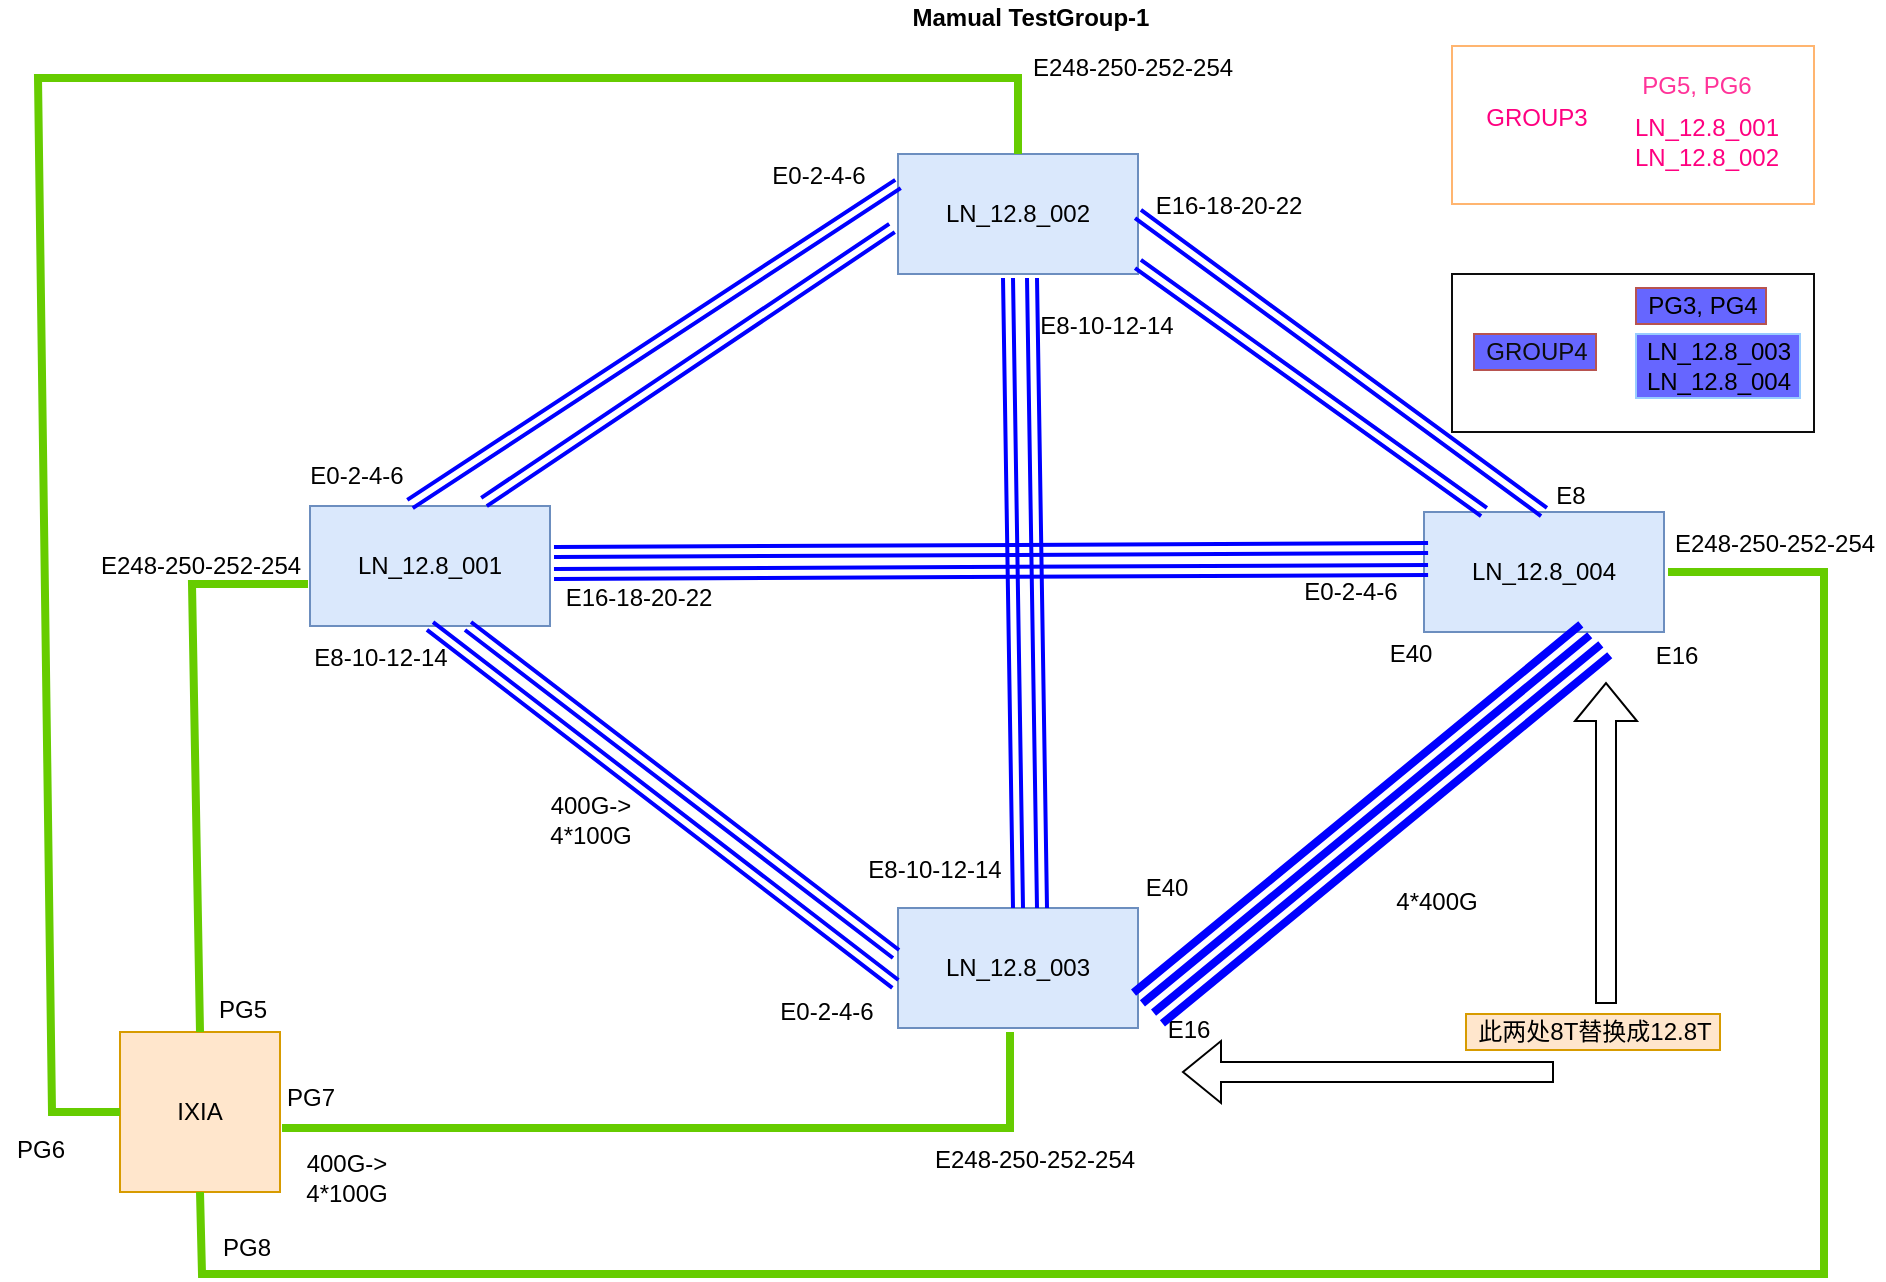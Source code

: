 <mxfile version="17.4.3" type="github">
  <diagram id="YNY4TcCav9DQzzPN636h" name="第 1 页">
    <mxGraphModel dx="4543" dy="1114" grid="1" gridSize="10" guides="1" tooltips="1" connect="1" arrows="1" fold="1" page="1" pageScale="1" pageWidth="827" pageHeight="1169" math="0" shadow="0">
      <root>
        <mxCell id="0" />
        <mxCell id="1" parent="0" />
        <mxCell id="V9S5l_bc1M6WXQR4OBQ3-1" value="LN_12.8_001" style="rounded=0;whiteSpace=wrap;html=1;fillColor=#dae8fc;strokeColor=#6c8ebf;" parent="1" vertex="1">
          <mxGeometry x="-2075" y="315" width="120" height="60" as="geometry" />
        </mxCell>
        <mxCell id="V9S5l_bc1M6WXQR4OBQ3-2" value="LN_12.8_002" style="rounded=0;whiteSpace=wrap;html=1;fillColor=#dae8fc;strokeColor=#6c8ebf;" parent="1" vertex="1">
          <mxGeometry x="-1781" y="139" width="120" height="60" as="geometry" />
        </mxCell>
        <mxCell id="V9S5l_bc1M6WXQR4OBQ3-3" value="LN_12.8_003" style="rounded=0;whiteSpace=wrap;html=1;fillColor=#dae8fc;strokeColor=#6c8ebf;" parent="1" vertex="1">
          <mxGeometry x="-1781" y="516" width="120" height="60" as="geometry" />
        </mxCell>
        <mxCell id="V9S5l_bc1M6WXQR4OBQ3-4" value="LN_12.8_004" style="rounded=0;whiteSpace=wrap;html=1;fillColor=#dae8fc;strokeColor=#6c8ebf;" parent="1" vertex="1">
          <mxGeometry x="-1518" y="318" width="120" height="60" as="geometry" />
        </mxCell>
        <mxCell id="V9S5l_bc1M6WXQR4OBQ3-5" value="" style="endArrow=none;html=1;rounded=0;strokeWidth=2;strokeColor=#0000FF;entryX=0;entryY=0.25;entryDx=0;entryDy=0;exitX=0.267;exitY=0.95;exitDx=0;exitDy=0;shape=link;exitPerimeter=0;" parent="1" target="V9S5l_bc1M6WXQR4OBQ3-2" edge="1">
          <mxGeometry width="50" height="50" relative="1" as="geometry">
            <mxPoint x="-2024.99" y="314" as="sourcePoint" />
            <mxPoint x="-1987" y="265" as="targetPoint" />
          </mxGeometry>
        </mxCell>
        <mxCell id="V9S5l_bc1M6WXQR4OBQ3-6" value="" style="endArrow=none;html=1;rounded=0;strokeWidth=2;strokeColor=#0000FF;entryX=0.017;entryY=0.483;entryDx=0;entryDy=0;exitX=0.5;exitY=0;exitDx=0;exitDy=0;entryPerimeter=0;shape=link;" parent="1" target="V9S5l_bc1M6WXQR4OBQ3-4" edge="1">
          <mxGeometry width="50" height="50" relative="1" as="geometry">
            <mxPoint x="-1953" y="349" as="sourcePoint" />
            <mxPoint x="-1782" y="260" as="targetPoint" />
          </mxGeometry>
        </mxCell>
        <mxCell id="V9S5l_bc1M6WXQR4OBQ3-7" value="" style="endArrow=none;html=1;rounded=0;strokeWidth=2;strokeColor=#0000FF;exitX=0.5;exitY=0;exitDx=0;exitDy=0;shape=link;" parent="1" source="V9S5l_bc1M6WXQR4OBQ3-3" edge="1">
          <mxGeometry width="50" height="50" relative="1" as="geometry">
            <mxPoint x="-2005" y="325" as="sourcePoint" />
            <mxPoint x="-1726" y="201" as="targetPoint" />
          </mxGeometry>
        </mxCell>
        <mxCell id="V9S5l_bc1M6WXQR4OBQ3-8" value="" style="endArrow=none;html=1;rounded=0;strokeWidth=2;strokeColor=#0000FF;entryX=1;entryY=0.5;entryDx=0;entryDy=0;exitX=0.5;exitY=0;exitDx=0;exitDy=0;shape=link;" parent="1" source="V9S5l_bc1M6WXQR4OBQ3-4" target="V9S5l_bc1M6WXQR4OBQ3-2" edge="1">
          <mxGeometry width="50" height="50" relative="1" as="geometry">
            <mxPoint x="-1995" y="335" as="sourcePoint" />
            <mxPoint x="-1761" y="189" as="targetPoint" />
          </mxGeometry>
        </mxCell>
        <mxCell id="V9S5l_bc1M6WXQR4OBQ3-9" value="" style="endArrow=none;html=1;rounded=0;strokeWidth=2;strokeColor=#0000FF;entryX=-0.011;entryY=0.633;entryDx=0;entryDy=0;exitX=0.5;exitY=1;exitDx=0;exitDy=0;entryPerimeter=0;shape=link;" parent="1" source="V9S5l_bc1M6WXQR4OBQ3-1" target="V9S5l_bc1M6WXQR4OBQ3-3" edge="1">
          <mxGeometry width="50" height="50" relative="1" as="geometry">
            <mxPoint x="-1943" y="359" as="sourcePoint" />
            <mxPoint x="-1505.96" y="356.98" as="targetPoint" />
          </mxGeometry>
        </mxCell>
        <mxCell id="V9S5l_bc1M6WXQR4OBQ3-10" value="IXIA" style="whiteSpace=wrap;html=1;aspect=fixed;fillColor=#ffe6cc;strokeColor=#d79b00;" parent="1" vertex="1">
          <mxGeometry x="-2170" y="578" width="80" height="80" as="geometry" />
        </mxCell>
        <mxCell id="V9S5l_bc1M6WXQR4OBQ3-11" value="" style="endArrow=none;html=1;rounded=0;strokeColor=#66CC00;strokeWidth=4;" parent="1" edge="1">
          <mxGeometry width="50" height="50" relative="1" as="geometry">
            <mxPoint x="-2089" y="626" as="sourcePoint" />
            <mxPoint x="-1725" y="578" as="targetPoint" />
            <Array as="points">
              <mxPoint x="-1725" y="626" />
            </Array>
          </mxGeometry>
        </mxCell>
        <mxCell id="V9S5l_bc1M6WXQR4OBQ3-12" value="" style="endArrow=none;html=1;rounded=0;strokeColor=#66CC00;strokeWidth=4;exitX=0.5;exitY=1;exitDx=0;exitDy=0;" parent="1" source="V9S5l_bc1M6WXQR4OBQ3-10" edge="1">
          <mxGeometry width="50" height="50" relative="1" as="geometry">
            <mxPoint x="-1756" y="635" as="sourcePoint" />
            <mxPoint x="-1396" y="348" as="targetPoint" />
            <Array as="points">
              <mxPoint x="-2129" y="699" />
              <mxPoint x="-1318" y="699" />
              <mxPoint x="-1318" y="348" />
            </Array>
          </mxGeometry>
        </mxCell>
        <mxCell id="V9S5l_bc1M6WXQR4OBQ3-13" value="" style="endArrow=none;html=1;rounded=0;strokeColor=#66CC00;strokeWidth=4;exitX=0.5;exitY=0;exitDx=0;exitDy=0;" parent="1" source="V9S5l_bc1M6WXQR4OBQ3-10" edge="1">
          <mxGeometry width="50" height="50" relative="1" as="geometry">
            <mxPoint x="-2097" y="560" as="sourcePoint" />
            <mxPoint x="-2076" y="354" as="targetPoint" />
            <Array as="points">
              <mxPoint x="-2134" y="354" />
            </Array>
          </mxGeometry>
        </mxCell>
        <mxCell id="V9S5l_bc1M6WXQR4OBQ3-14" value="" style="endArrow=none;html=1;rounded=0;strokeColor=#66CC00;strokeWidth=4;entryX=0;entryY=0.5;entryDx=0;entryDy=0;exitX=0.5;exitY=0;exitDx=0;exitDy=0;" parent="1" source="V9S5l_bc1M6WXQR4OBQ3-2" target="V9S5l_bc1M6WXQR4OBQ3-10" edge="1">
          <mxGeometry width="50" height="50" relative="1" as="geometry">
            <mxPoint x="-1756" y="635" as="sourcePoint" />
            <mxPoint x="-1706" y="585" as="targetPoint" />
            <Array as="points">
              <mxPoint x="-1721" y="101" />
              <mxPoint x="-2211" y="101" />
              <mxPoint x="-2204" y="618" />
            </Array>
          </mxGeometry>
        </mxCell>
        <mxCell id="V9S5l_bc1M6WXQR4OBQ3-15" value="PG5" style="text;html=1;resizable=0;autosize=1;align=center;verticalAlign=middle;points=[];fillColor=none;strokeColor=none;rounded=0;" parent="1" vertex="1">
          <mxGeometry x="-2129" y="557" width="40" height="20" as="geometry" />
        </mxCell>
        <mxCell id="V9S5l_bc1M6WXQR4OBQ3-16" value="PG7" style="text;html=1;resizable=0;autosize=1;align=center;verticalAlign=middle;points=[];fillColor=none;strokeColor=none;rounded=0;" parent="1" vertex="1">
          <mxGeometry x="-2095" y="601" width="40" height="20" as="geometry" />
        </mxCell>
        <mxCell id="V9S5l_bc1M6WXQR4OBQ3-17" value="PG8" style="text;html=1;resizable=0;autosize=1;align=center;verticalAlign=middle;points=[];fillColor=none;strokeColor=none;rounded=0;" parent="1" vertex="1">
          <mxGeometry x="-2127" y="676" width="40" height="20" as="geometry" />
        </mxCell>
        <mxCell id="V9S5l_bc1M6WXQR4OBQ3-18" value="PG6" style="text;html=1;resizable=0;autosize=1;align=center;verticalAlign=middle;points=[];fillColor=none;strokeColor=none;rounded=0;" parent="1" vertex="1">
          <mxGeometry x="-2230" y="627" width="40" height="20" as="geometry" />
        </mxCell>
        <mxCell id="V9S5l_bc1M6WXQR4OBQ3-19" value="E248-250-252-254" style="text;html=1;resizable=0;autosize=1;align=center;verticalAlign=middle;points=[];fillColor=none;strokeColor=none;rounded=0;" parent="1" vertex="1">
          <mxGeometry x="-2185" y="336" width="110" height="18" as="geometry" />
        </mxCell>
        <mxCell id="V9S5l_bc1M6WXQR4OBQ3-20" value="E16" style="text;html=1;resizable=0;autosize=1;align=center;verticalAlign=middle;points=[];fillColor=none;strokeColor=none;rounded=0;" parent="1" vertex="1">
          <mxGeometry x="-1412" y="380" width="40" height="20" as="geometry" />
        </mxCell>
        <mxCell id="V9S5l_bc1M6WXQR4OBQ3-21" value="&lt;b&gt;Mamual TestGroup-1&lt;/b&gt;" style="text;html=1;resizable=0;autosize=1;align=center;verticalAlign=middle;points=[];fillColor=none;strokeColor=none;rounded=0;" parent="1" vertex="1">
          <mxGeometry x="-1780" y="62" width="129" height="18" as="geometry" />
        </mxCell>
        <mxCell id="V9S5l_bc1M6WXQR4OBQ3-22" value="E0-2-4-6" style="text;html=1;resizable=0;autosize=1;align=center;verticalAlign=middle;points=[];fillColor=none;strokeColor=none;rounded=0;" parent="1" vertex="1">
          <mxGeometry x="-1850" y="141" width="57" height="18" as="geometry" />
        </mxCell>
        <mxCell id="V9S5l_bc1M6WXQR4OBQ3-23" value="E8" style="text;html=1;resizable=0;autosize=1;align=center;verticalAlign=middle;points=[];fillColor=none;strokeColor=none;rounded=0;" parent="1" vertex="1">
          <mxGeometry x="-1460" y="300" width="30" height="20" as="geometry" />
        </mxCell>
        <mxCell id="V9S5l_bc1M6WXQR4OBQ3-24" value="E16-18-20-22" style="text;html=1;resizable=0;autosize=1;align=center;verticalAlign=middle;points=[];fillColor=none;strokeColor=none;rounded=0;" parent="1" vertex="1">
          <mxGeometry x="-1658" y="156" width="83" height="18" as="geometry" />
        </mxCell>
        <mxCell id="V9S5l_bc1M6WXQR4OBQ3-25" value="E16" style="text;html=1;resizable=0;autosize=1;align=center;verticalAlign=middle;points=[];fillColor=none;strokeColor=none;rounded=0;" parent="1" vertex="1">
          <mxGeometry x="-1656" y="567" width="40" height="20" as="geometry" />
        </mxCell>
        <mxCell id="V9S5l_bc1M6WXQR4OBQ3-26" value="E8-10-12-14" style="text;html=1;resizable=0;autosize=1;align=center;verticalAlign=middle;points=[];fillColor=none;strokeColor=none;rounded=0;" parent="1" vertex="1">
          <mxGeometry x="-1716" y="216" width="77" height="18" as="geometry" />
        </mxCell>
        <mxCell id="V9S5l_bc1M6WXQR4OBQ3-27" value="" style="endArrow=none;html=1;rounded=0;strokeWidth=4;strokeColor=#0000FF;entryX=0.672;entryY=0.982;entryDx=0;entryDy=0;entryPerimeter=0;exitX=1;exitY=0.75;exitDx=0;exitDy=0;shape=link;" parent="1" source="V9S5l_bc1M6WXQR4OBQ3-3" target="V9S5l_bc1M6WXQR4OBQ3-4" edge="1">
          <mxGeometry width="50" height="50" relative="1" as="geometry">
            <mxPoint x="-1658" y="557" as="sourcePoint" />
            <mxPoint x="-1477" y="391" as="targetPoint" />
          </mxGeometry>
        </mxCell>
        <mxCell id="V9S5l_bc1M6WXQR4OBQ3-28" value="E40" style="text;html=1;resizable=0;autosize=1;align=center;verticalAlign=middle;points=[];fillColor=none;strokeColor=none;rounded=0;" parent="1" vertex="1">
          <mxGeometry x="-1663" y="497" width="31" height="18" as="geometry" />
        </mxCell>
        <mxCell id="V9S5l_bc1M6WXQR4OBQ3-29" value="E40" style="text;html=1;resizable=0;autosize=1;align=center;verticalAlign=middle;points=[];fillColor=none;strokeColor=none;rounded=0;" parent="1" vertex="1">
          <mxGeometry x="-1541" y="380" width="31" height="18" as="geometry" />
        </mxCell>
        <mxCell id="V9S5l_bc1M6WXQR4OBQ3-30" value="&lt;font&gt;GROUP3&lt;/font&gt;" style="text;html=1;resizable=0;autosize=1;align=center;verticalAlign=middle;points=[];fillColor=none;strokeColor=none;rounded=0;fontColor=#FF0080;" parent="1" vertex="1">
          <mxGeometry x="-1493" y="112" width="61" height="18" as="geometry" />
        </mxCell>
        <mxCell id="V9S5l_bc1M6WXQR4OBQ3-31" value="&lt;font&gt;GROUP4&lt;/font&gt;" style="text;html=1;resizable=0;autosize=1;align=center;verticalAlign=middle;points=[];fillColor=#6666FF;strokeColor=#b85450;rounded=0;fontColor=#0D0D0D;" parent="1" vertex="1">
          <mxGeometry x="-1493" y="229" width="61" height="18" as="geometry" />
        </mxCell>
        <mxCell id="V9S5l_bc1M6WXQR4OBQ3-32" value="PG5, PG6" style="text;html=1;resizable=0;autosize=1;align=center;verticalAlign=middle;points=[];fillColor=none;strokeColor=none;rounded=0;fontColor=#FF3399;" parent="1" vertex="1">
          <mxGeometry x="-1415" y="96" width="65" height="18" as="geometry" />
        </mxCell>
        <mxCell id="V9S5l_bc1M6WXQR4OBQ3-33" value="PG3, PG4" style="text;html=1;resizable=0;autosize=1;align=center;verticalAlign=middle;points=[];fillColor=#6666FF;strokeColor=#b85450;rounded=0;" parent="1" vertex="1">
          <mxGeometry x="-1412" y="206" width="65" height="18" as="geometry" />
        </mxCell>
        <mxCell id="V9S5l_bc1M6WXQR4OBQ3-34" value="LN_12.8_001&lt;br&gt;LN_12.8_002" style="text;html=1;resizable=0;autosize=1;align=center;verticalAlign=middle;points=[];fillColor=none;strokeColor=none;rounded=0;fontColor=#FF0080;" parent="1" vertex="1">
          <mxGeometry x="-1418" y="117" width="82" height="32" as="geometry" />
        </mxCell>
        <mxCell id="V9S5l_bc1M6WXQR4OBQ3-35" value="LN_12.8_003&lt;br&gt;LN_12.8_004" style="text;html=1;resizable=0;autosize=1;align=center;verticalAlign=middle;points=[];fillColor=#6666FF;strokeColor=#99CCFF;rounded=0;" parent="1" vertex="1">
          <mxGeometry x="-1412" y="229" width="82" height="32" as="geometry" />
        </mxCell>
        <mxCell id="V9S5l_bc1M6WXQR4OBQ3-36" value="" style="whiteSpace=wrap;html=1;fontColor=#0000FF;fillColor=none;strokeColor=#FFB570;" parent="1" vertex="1">
          <mxGeometry x="-1504" y="85" width="181" height="79" as="geometry" />
        </mxCell>
        <mxCell id="V9S5l_bc1M6WXQR4OBQ3-37" value="" style="whiteSpace=wrap;html=1;fontColor=#FF66B3;fillColor=none;strokeColor=#0D0D0D;" parent="1" vertex="1">
          <mxGeometry x="-1504" y="199" width="181" height="79" as="geometry" />
        </mxCell>
        <mxCell id="V9S5l_bc1M6WXQR4OBQ3-38" value="" style="endArrow=none;html=1;rounded=0;strokeWidth=2;strokeColor=#0000FF;entryX=-0.025;entryY=0.617;entryDx=0;entryDy=0;shape=link;entryPerimeter=0;" parent="1" target="V9S5l_bc1M6WXQR4OBQ3-2" edge="1">
          <mxGeometry width="50" height="50" relative="1" as="geometry">
            <mxPoint x="-1988" y="313" as="sourcePoint" />
            <mxPoint x="-1771" y="179" as="targetPoint" />
          </mxGeometry>
        </mxCell>
        <mxCell id="V9S5l_bc1M6WXQR4OBQ3-39" value="E0-2-4-6" style="text;html=1;resizable=0;autosize=1;align=center;verticalAlign=middle;points=[];fillColor=none;strokeColor=none;rounded=0;" parent="1" vertex="1">
          <mxGeometry x="-2081" y="291" width="57" height="18" as="geometry" />
        </mxCell>
        <mxCell id="V9S5l_bc1M6WXQR4OBQ3-40" value="E248-250-252-254" style="text;html=1;resizable=0;autosize=1;align=center;verticalAlign=middle;points=[];fillColor=none;strokeColor=none;rounded=0;" parent="1" vertex="1">
          <mxGeometry x="-1719" y="87" width="110" height="18" as="geometry" />
        </mxCell>
        <mxCell id="V9S5l_bc1M6WXQR4OBQ3-41" value="E248-250-252-254" style="text;html=1;resizable=0;autosize=1;align=center;verticalAlign=middle;points=[];fillColor=none;strokeColor=none;rounded=0;" parent="1" vertex="1">
          <mxGeometry x="-1398" y="325" width="110" height="18" as="geometry" />
        </mxCell>
        <mxCell id="V9S5l_bc1M6WXQR4OBQ3-42" value="" style="endArrow=none;html=1;rounded=0;strokeWidth=2;strokeColor=#0000FF;entryX=1;entryY=0.5;entryDx=0;entryDy=0;exitX=0.25;exitY=0;exitDx=0;exitDy=0;shape=link;" parent="1" source="V9S5l_bc1M6WXQR4OBQ3-4" edge="1">
          <mxGeometry width="50" height="50" relative="1" as="geometry">
            <mxPoint x="-1458" y="343" as="sourcePoint" />
            <mxPoint x="-1661" y="194" as="targetPoint" />
          </mxGeometry>
        </mxCell>
        <mxCell id="V9S5l_bc1M6WXQR4OBQ3-43" value="E16-18-20-22" style="text;html=1;resizable=0;autosize=1;align=center;verticalAlign=middle;points=[];fillColor=none;strokeColor=none;rounded=0;" parent="1" vertex="1">
          <mxGeometry x="-1953" y="352" width="83" height="18" as="geometry" />
        </mxCell>
        <mxCell id="V9S5l_bc1M6WXQR4OBQ3-44" value="E0-2-4-6" style="text;html=1;resizable=0;autosize=1;align=center;verticalAlign=middle;points=[];fillColor=none;strokeColor=none;rounded=0;" parent="1" vertex="1">
          <mxGeometry x="-1584" y="349" width="57" height="18" as="geometry" />
        </mxCell>
        <mxCell id="V9S5l_bc1M6WXQR4OBQ3-45" value="E0-2-4-6" style="text;html=1;resizable=0;autosize=1;align=center;verticalAlign=middle;points=[];fillColor=none;strokeColor=none;rounded=0;" parent="1" vertex="1">
          <mxGeometry x="-1846" y="559" width="57" height="18" as="geometry" />
        </mxCell>
        <mxCell id="V9S5l_bc1M6WXQR4OBQ3-46" value="" style="endArrow=none;html=1;rounded=0;strokeWidth=2;strokeColor=#0000FF;exitX=0.5;exitY=0;exitDx=0;exitDy=0;shape=link;" parent="1" edge="1">
          <mxGeometry width="50" height="50" relative="1" as="geometry">
            <mxPoint x="-1709" y="516" as="sourcePoint" />
            <mxPoint x="-1714" y="201" as="targetPoint" />
          </mxGeometry>
        </mxCell>
        <mxCell id="V9S5l_bc1M6WXQR4OBQ3-47" value="E8-10-12-14" style="text;html=1;resizable=0;autosize=1;align=center;verticalAlign=middle;points=[];fillColor=none;strokeColor=none;rounded=0;" parent="1" vertex="1">
          <mxGeometry x="-1802" y="488" width="77" height="18" as="geometry" />
        </mxCell>
        <mxCell id="V9S5l_bc1M6WXQR4OBQ3-48" value="E8-10-12-14" style="text;html=1;resizable=0;autosize=1;align=center;verticalAlign=middle;points=[];fillColor=none;strokeColor=none;rounded=0;" parent="1" vertex="1">
          <mxGeometry x="-2079" y="382" width="77" height="18" as="geometry" />
        </mxCell>
        <mxCell id="V9S5l_bc1M6WXQR4OBQ3-49" value="E248-250-252-254" style="text;html=1;resizable=0;autosize=1;align=center;verticalAlign=middle;points=[];fillColor=none;strokeColor=none;rounded=0;" parent="1" vertex="1">
          <mxGeometry x="-1768" y="633" width="110" height="18" as="geometry" />
        </mxCell>
        <mxCell id="V9S5l_bc1M6WXQR4OBQ3-50" value="" style="endArrow=none;html=1;rounded=0;strokeWidth=2;strokeColor=#0000FF;entryX=0.017;entryY=0.483;entryDx=0;entryDy=0;exitX=0.5;exitY=0;exitDx=0;exitDy=0;entryPerimeter=0;shape=link;" parent="1" edge="1">
          <mxGeometry width="50" height="50" relative="1" as="geometry">
            <mxPoint x="-1953" y="338.02" as="sourcePoint" />
            <mxPoint x="-1515.96" y="336" as="targetPoint" />
          </mxGeometry>
        </mxCell>
        <mxCell id="V9S5l_bc1M6WXQR4OBQ3-51" value="" style="endArrow=none;html=1;rounded=0;strokeWidth=2;strokeColor=#0000FF;exitX=0.5;exitY=1;exitDx=0;exitDy=0;shape=link;" parent="1" edge="1">
          <mxGeometry width="50" height="50" relative="1" as="geometry">
            <mxPoint x="-1996" y="375" as="sourcePoint" />
            <mxPoint x="-1782" y="539" as="targetPoint" />
          </mxGeometry>
        </mxCell>
        <mxCell id="V9S5l_bc1M6WXQR4OBQ3-52" value="" style="endArrow=none;html=1;rounded=0;strokeWidth=4;strokeColor=#0000FF;entryX=0.672;entryY=0.982;entryDx=0;entryDy=0;entryPerimeter=0;exitX=1;exitY=0.75;exitDx=0;exitDy=0;shape=link;" parent="1" edge="1">
          <mxGeometry width="50" height="50" relative="1" as="geometry">
            <mxPoint x="-1651" y="571" as="sourcePoint" />
            <mxPoint x="-1427.36" y="386.92" as="targetPoint" />
          </mxGeometry>
        </mxCell>
        <mxCell id="V9S5l_bc1M6WXQR4OBQ3-53" value="400G-&amp;gt;&lt;br&gt;4*100G" style="text;html=1;resizable=0;autosize=1;align=center;verticalAlign=middle;points=[];fillColor=none;strokeColor=none;rounded=0;" parent="1" vertex="1">
          <mxGeometry x="-1961" y="456" width="51" height="32" as="geometry" />
        </mxCell>
        <mxCell id="V9S5l_bc1M6WXQR4OBQ3-54" value="4*400G" style="text;html=1;resizable=0;autosize=1;align=center;verticalAlign=middle;points=[];fillColor=none;strokeColor=none;rounded=0;" parent="1" vertex="1">
          <mxGeometry x="-1538" y="504" width="51" height="18" as="geometry" />
        </mxCell>
        <mxCell id="V9S5l_bc1M6WXQR4OBQ3-55" value="400G-&amp;gt;&lt;br&gt;4*100G" style="text;html=1;resizable=0;autosize=1;align=center;verticalAlign=middle;points=[];fillColor=none;strokeColor=none;rounded=0;" parent="1" vertex="1">
          <mxGeometry x="-2083" y="635" width="51" height="32" as="geometry" />
        </mxCell>
        <mxCell id="V9S5l_bc1M6WXQR4OBQ3-56" value="" style="endArrow=classic;html=1;rounded=0;shape=flexArrow;" parent="1" edge="1">
          <mxGeometry width="50" height="50" relative="1" as="geometry">
            <mxPoint x="-1427" y="564" as="sourcePoint" />
            <mxPoint x="-1427" y="403" as="targetPoint" />
          </mxGeometry>
        </mxCell>
        <mxCell id="V9S5l_bc1M6WXQR4OBQ3-57" value="" style="endArrow=classic;html=1;rounded=0;shape=flexArrow;" parent="1" edge="1">
          <mxGeometry width="50" height="50" relative="1" as="geometry">
            <mxPoint x="-1453" y="598" as="sourcePoint" />
            <mxPoint x="-1639" y="598" as="targetPoint" />
          </mxGeometry>
        </mxCell>
        <mxCell id="V9S5l_bc1M6WXQR4OBQ3-58" value="此两处8T替换成12.8T" style="text;html=1;resizable=0;autosize=1;align=center;verticalAlign=middle;points=[];fillColor=#ffe6cc;strokeColor=#d79b00;rounded=0;" parent="1" vertex="1">
          <mxGeometry x="-1497" y="569" width="127" height="18" as="geometry" />
        </mxCell>
      </root>
    </mxGraphModel>
  </diagram>
</mxfile>
